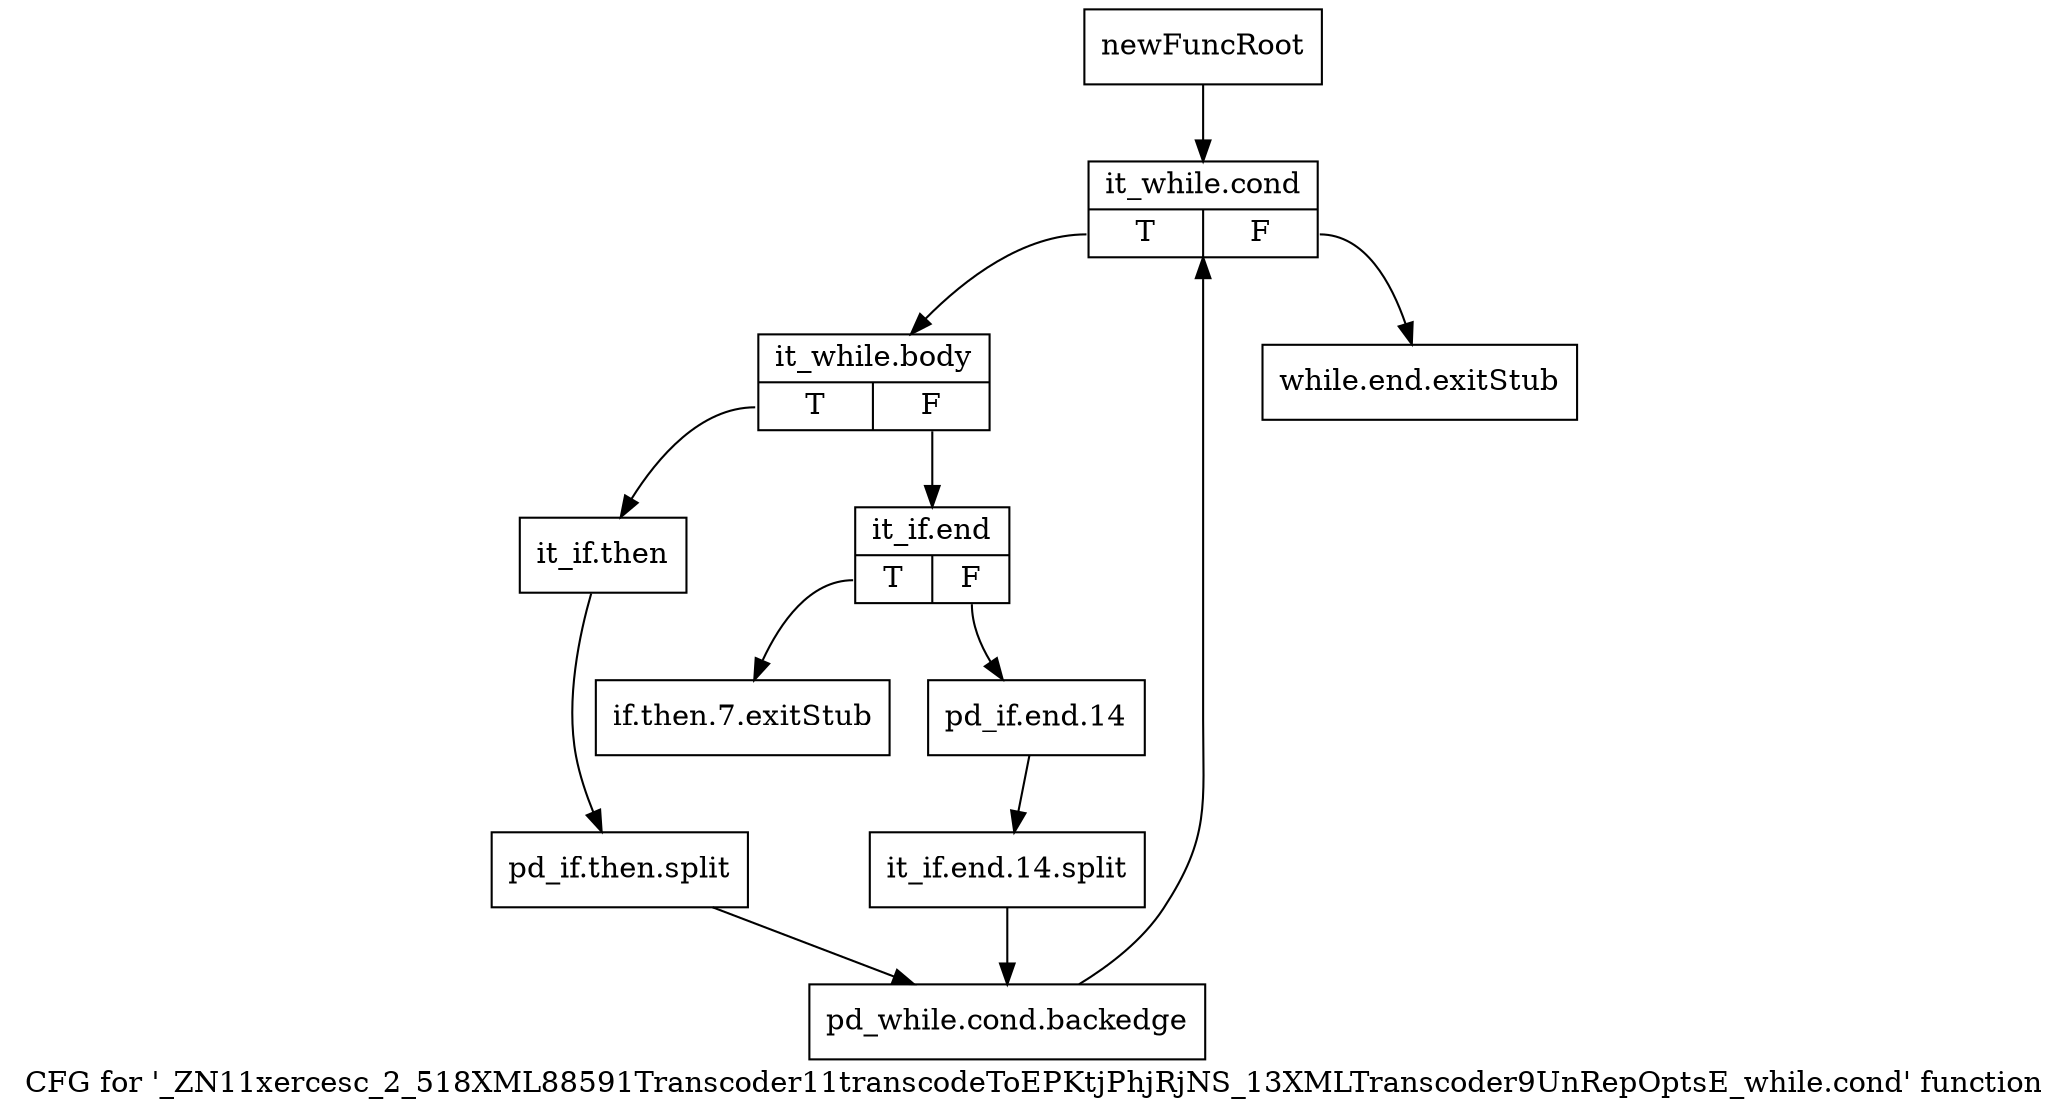 digraph "CFG for '_ZN11xercesc_2_518XML88591Transcoder11transcodeToEPKtjPhjRjNS_13XMLTranscoder9UnRepOptsE_while.cond' function" {
	label="CFG for '_ZN11xercesc_2_518XML88591Transcoder11transcodeToEPKtjPhjRjNS_13XMLTranscoder9UnRepOptsE_while.cond' function";

	Node0x9adc8a0 [shape=record,label="{newFuncRoot}"];
	Node0x9adc8a0 -> Node0x9adc990;
	Node0x9adc8f0 [shape=record,label="{while.end.exitStub}"];
	Node0x9adc940 [shape=record,label="{if.then.7.exitStub}"];
	Node0x9adc990 [shape=record,label="{it_while.cond|{<s0>T|<s1>F}}"];
	Node0x9adc990:s0 -> Node0x9adc9e0;
	Node0x9adc990:s1 -> Node0x9adc8f0;
	Node0x9adc9e0 [shape=record,label="{it_while.body|{<s0>T|<s1>F}}"];
	Node0x9adc9e0:s0 -> Node0x9adcad0;
	Node0x9adc9e0:s1 -> Node0x9adca30;
	Node0x9adca30 [shape=record,label="{it_if.end|{<s0>T|<s1>F}}"];
	Node0x9adca30:s0 -> Node0x9adc940;
	Node0x9adca30:s1 -> Node0x9adca80;
	Node0x9adca80 [shape=record,label="{pd_if.end.14}"];
	Node0x9adca80 -> Node0xcf236f0;
	Node0xcf236f0 [shape=record,label="{it_if.end.14.split}"];
	Node0xcf236f0 -> Node0x9adcb20;
	Node0x9adcad0 [shape=record,label="{it_if.then}"];
	Node0x9adcad0 -> Node0xcf23650;
	Node0xcf23650 [shape=record,label="{pd_if.then.split}"];
	Node0xcf23650 -> Node0x9adcb20;
	Node0x9adcb20 [shape=record,label="{pd_while.cond.backedge}"];
	Node0x9adcb20 -> Node0x9adc990;
}
